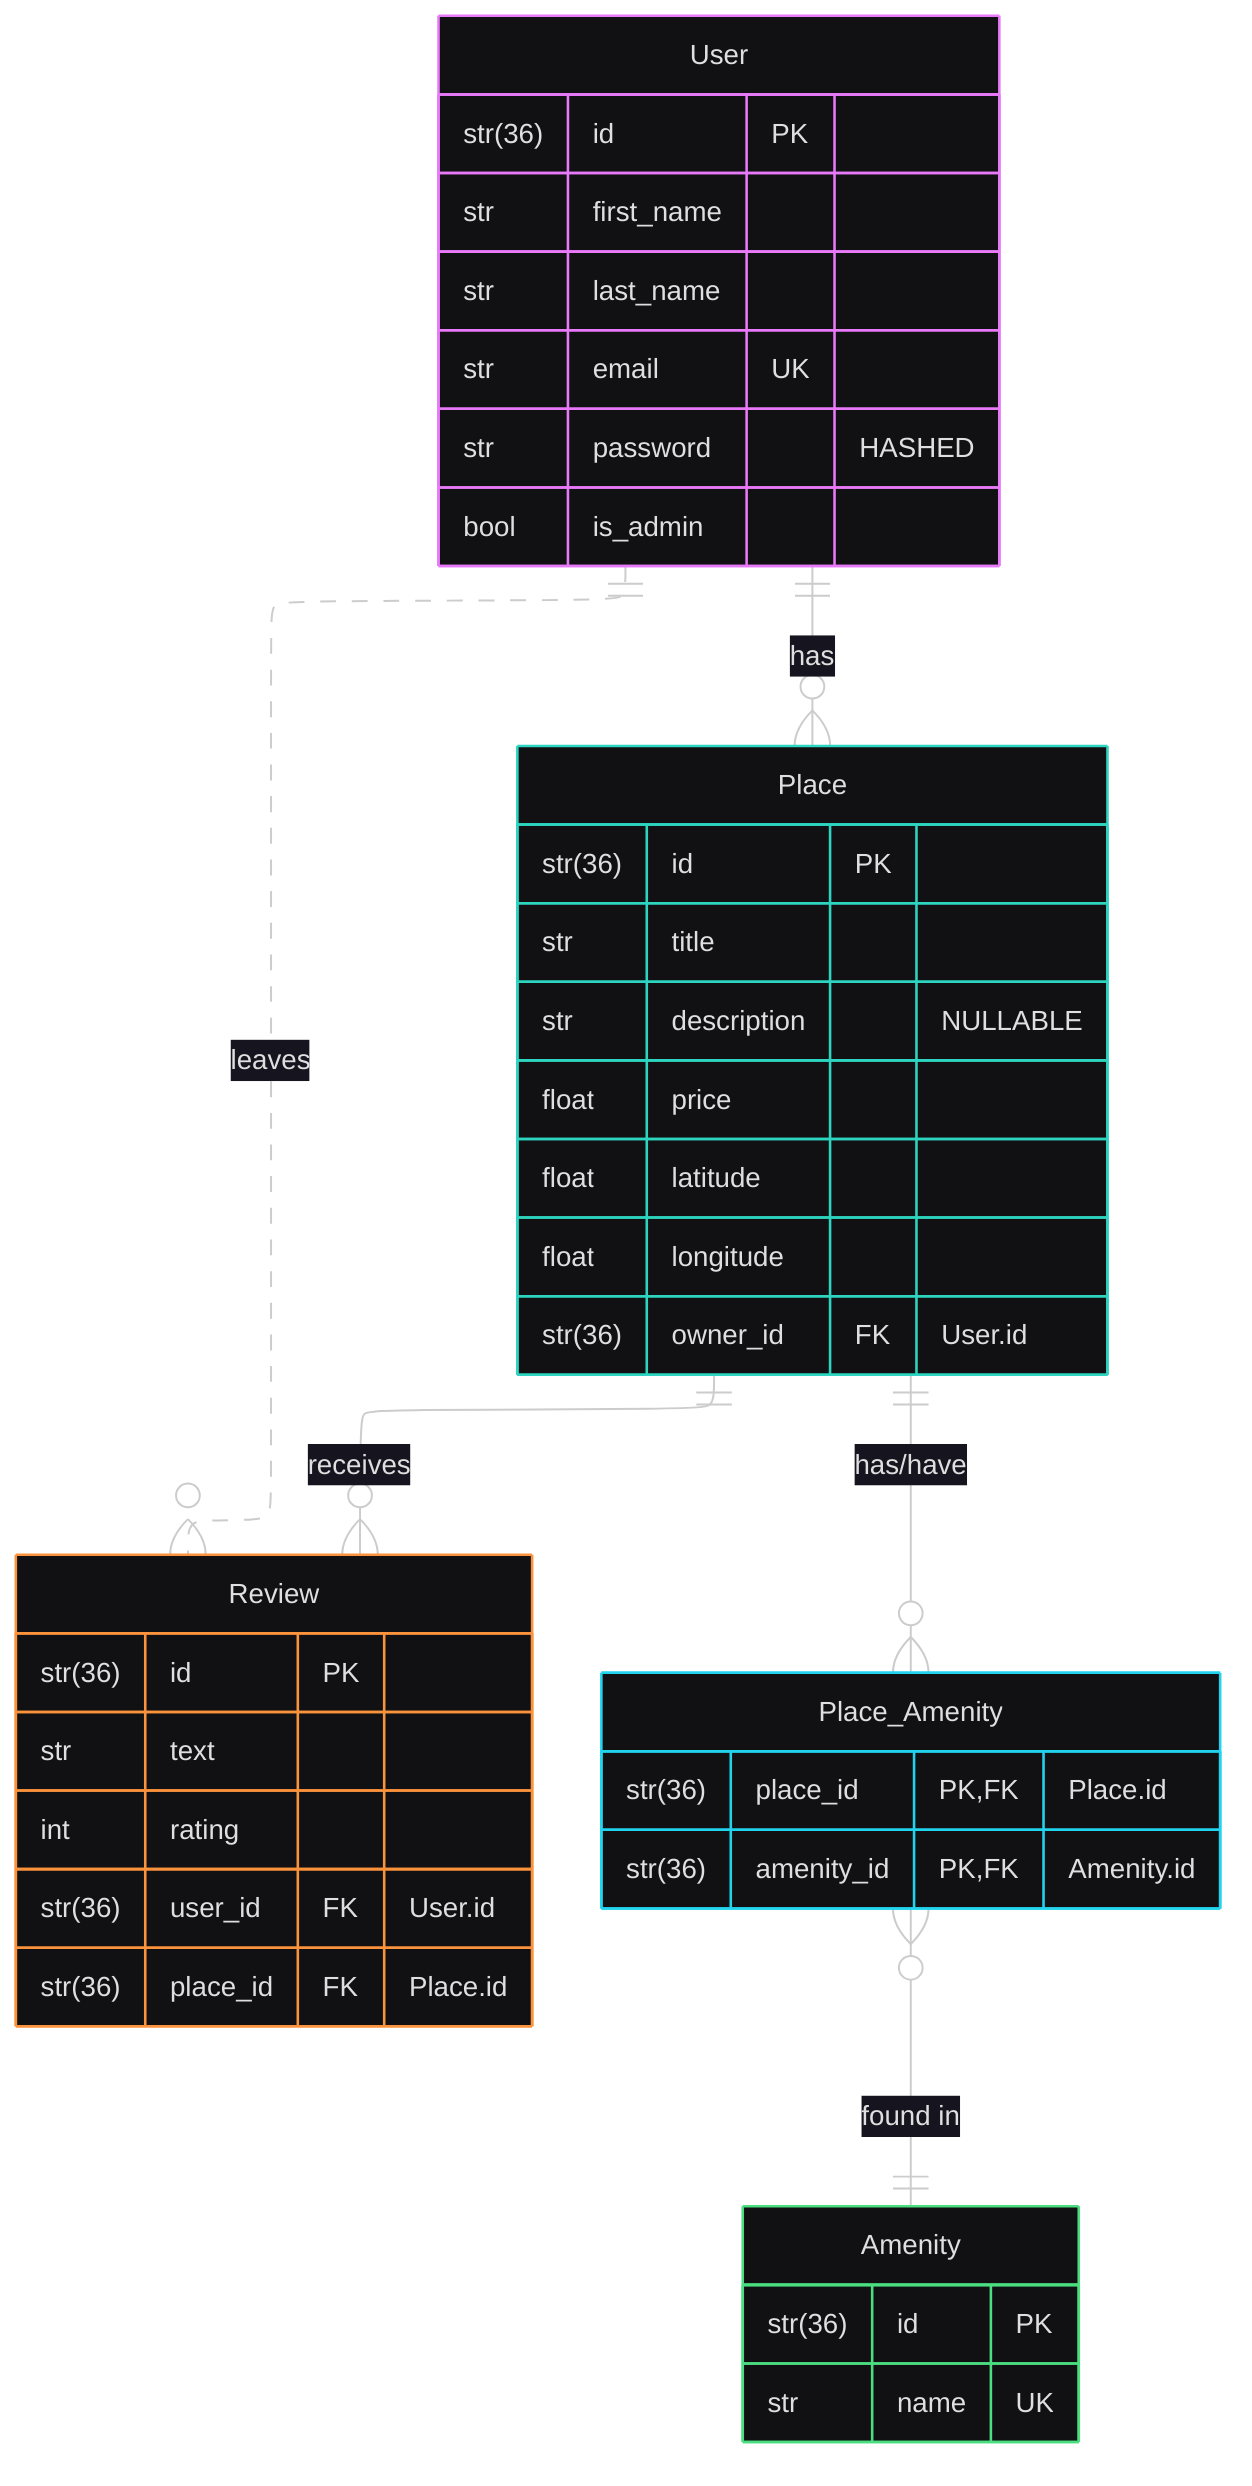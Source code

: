 ---
config:
  layout: elk
  theme: redux-dark-color
---
erDiagram
    User ||--o{ Place : has
    User ||..o{ Review : leaves
    Place ||--o{ Place_Amenity : "has/have"
    Place_Amenity }o--|| Amenity : "found in"
    Place ||--o{ Review : receives
User[User]:::fontClassName {
    str(36) id PK
    str first_name
    str last_name
    str email UK
    str password "HASHED"
    bool is_admin
}
Place[Place]:::fontClassName {
    str(36) id PK
    str title
    str description "NULLABLE"
    float price
    float latitude
    float longitude
    str(36) owner_id FK "User.id"
}
Review[Review]:::fontClassName {
    str(36) id PK
    str text
    int rating
    str(36) user_id FK "User.id"
    str(36) place_id FK "Place.id"
}
Amenity[Amenity]:::fontClassName {
    str(36) id PK
    str name UK
}
Place_Amenity[Place_Amenity]:::fontClassName {
    str(36) place_id PK,FK "Place.id"
    str(36) amenity_id PK,FK "Amenity.id"
}
classDef default fontClassName font-size:12pt